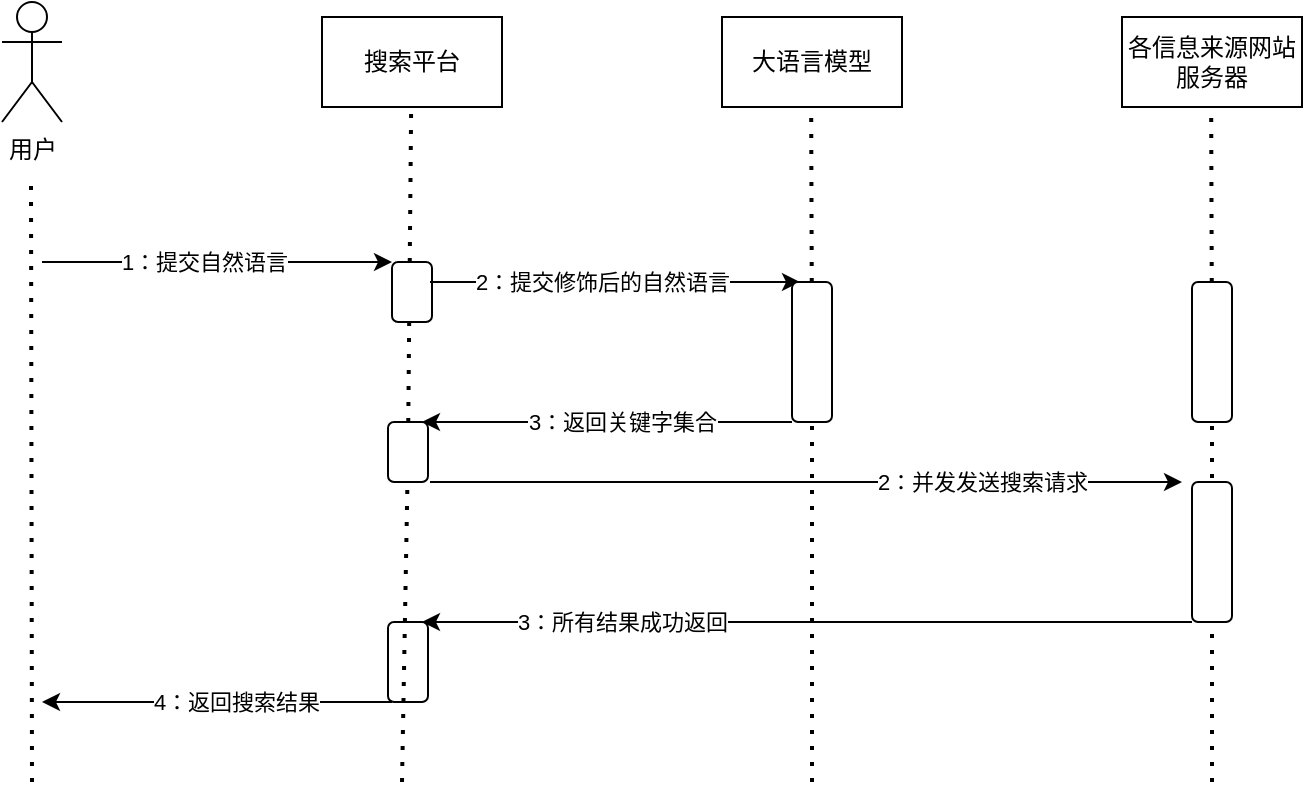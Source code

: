 <mxfile version="26.1.1">
  <diagram name="第 1 页" id="Ah9mvtOemvJSYAKlpVYC">
    <mxGraphModel dx="835" dy="514" grid="1" gridSize="10" guides="1" tooltips="1" connect="1" arrows="1" fold="1" page="1" pageScale="1" pageWidth="827" pageHeight="1169" math="0" shadow="0">
      <root>
        <mxCell id="0" />
        <mxCell id="1" parent="0" />
        <mxCell id="rBq4k1n-0M6meJgrLLwT-1" value="用户" style="shape=umlActor;verticalLabelPosition=bottom;verticalAlign=top;html=1;outlineConnect=0;" vertex="1" parent="1">
          <mxGeometry x="200" y="130" width="30" height="60" as="geometry" />
        </mxCell>
        <mxCell id="rBq4k1n-0M6meJgrLLwT-2" value="" style="endArrow=none;dashed=1;html=1;dashPattern=1 3;strokeWidth=2;rounded=0;" edge="1" parent="1">
          <mxGeometry width="50" height="50" relative="1" as="geometry">
            <mxPoint x="215" y="520" as="sourcePoint" />
            <mxPoint x="214.5" y="220" as="targetPoint" />
          </mxGeometry>
        </mxCell>
        <mxCell id="rBq4k1n-0M6meJgrLLwT-3" value="搜索平台" style="rounded=0;whiteSpace=wrap;html=1;" vertex="1" parent="1">
          <mxGeometry x="360" y="137.5" width="90" height="45" as="geometry" />
        </mxCell>
        <mxCell id="rBq4k1n-0M6meJgrLLwT-4" value="" style="endArrow=none;dashed=1;html=1;dashPattern=1 3;strokeWidth=2;rounded=0;" edge="1" parent="1" source="rBq4k1n-0M6meJgrLLwT-24">
          <mxGeometry width="50" height="50" relative="1" as="geometry">
            <mxPoint x="405" y="520" as="sourcePoint" />
            <mxPoint x="404.58" y="182.5" as="targetPoint" />
          </mxGeometry>
        </mxCell>
        <mxCell id="rBq4k1n-0M6meJgrLLwT-5" value="大语言模型" style="rounded=0;whiteSpace=wrap;html=1;" vertex="1" parent="1">
          <mxGeometry x="560" y="137.5" width="90" height="45" as="geometry" />
        </mxCell>
        <mxCell id="rBq4k1n-0M6meJgrLLwT-6" value="" style="endArrow=none;dashed=1;html=1;dashPattern=1 3;strokeWidth=2;rounded=0;" edge="1" parent="1" source="rBq4k1n-0M6meJgrLLwT-13">
          <mxGeometry width="50" height="50" relative="1" as="geometry">
            <mxPoint x="605.08" y="522.5" as="sourcePoint" />
            <mxPoint x="604.58" y="182.5" as="targetPoint" />
          </mxGeometry>
        </mxCell>
        <mxCell id="rBq4k1n-0M6meJgrLLwT-7" value="" style="endArrow=classic;html=1;rounded=0;entryX=0;entryY=0;entryDx=0;entryDy=0;" edge="1" parent="1" target="rBq4k1n-0M6meJgrLLwT-9">
          <mxGeometry width="50" height="50" relative="1" as="geometry">
            <mxPoint x="220" y="260" as="sourcePoint" />
            <mxPoint x="390" y="261" as="targetPoint" />
          </mxGeometry>
        </mxCell>
        <mxCell id="rBq4k1n-0M6meJgrLLwT-8" value="1：提交自然语言" style="edgeLabel;html=1;align=center;verticalAlign=middle;resizable=0;points=[];" vertex="1" connectable="0" parent="rBq4k1n-0M6meJgrLLwT-7">
          <mxGeometry x="-0.116" y="1" relative="1" as="geometry">
            <mxPoint x="3" y="1" as="offset" />
          </mxGeometry>
        </mxCell>
        <mxCell id="rBq4k1n-0M6meJgrLLwT-9" value="" style="rounded=1;whiteSpace=wrap;html=1;" vertex="1" parent="1">
          <mxGeometry x="395" y="260" width="20" height="30" as="geometry" />
        </mxCell>
        <mxCell id="rBq4k1n-0M6meJgrLLwT-10" value="" style="endArrow=classic;html=1;rounded=0;exitX=1;exitY=1;exitDx=0;exitDy=0;" edge="1" parent="1">
          <mxGeometry width="50" height="50" relative="1" as="geometry">
            <mxPoint x="414" y="270" as="sourcePoint" />
            <mxPoint x="599" y="270" as="targetPoint" />
          </mxGeometry>
        </mxCell>
        <mxCell id="rBq4k1n-0M6meJgrLLwT-11" value="2：提交修饰后的自然语言" style="edgeLabel;html=1;align=center;verticalAlign=middle;resizable=0;points=[];" vertex="1" connectable="0" parent="rBq4k1n-0M6meJgrLLwT-10">
          <mxGeometry x="-0.166" y="1" relative="1" as="geometry">
            <mxPoint x="9" y="1" as="offset" />
          </mxGeometry>
        </mxCell>
        <mxCell id="rBq4k1n-0M6meJgrLLwT-12" value="" style="endArrow=none;dashed=1;html=1;dashPattern=1 3;strokeWidth=2;rounded=0;" edge="1" parent="1" target="rBq4k1n-0M6meJgrLLwT-13">
          <mxGeometry width="50" height="50" relative="1" as="geometry">
            <mxPoint x="605" y="520" as="sourcePoint" />
            <mxPoint x="604.58" y="182.5" as="targetPoint" />
          </mxGeometry>
        </mxCell>
        <mxCell id="rBq4k1n-0M6meJgrLLwT-13" value="" style="rounded=1;whiteSpace=wrap;html=1;" vertex="1" parent="1">
          <mxGeometry x="595" y="270" width="20" height="70" as="geometry" />
        </mxCell>
        <mxCell id="rBq4k1n-0M6meJgrLLwT-14" value="" style="endArrow=classic;html=1;rounded=0;exitX=0;exitY=1;exitDx=0;exitDy=0;" edge="1" parent="1" source="rBq4k1n-0M6meJgrLLwT-13">
          <mxGeometry width="50" height="50" relative="1" as="geometry">
            <mxPoint x="450" y="330" as="sourcePoint" />
            <mxPoint x="410" y="340" as="targetPoint" />
          </mxGeometry>
        </mxCell>
        <mxCell id="rBq4k1n-0M6meJgrLLwT-15" value="3：返回关键字集合" style="edgeLabel;html=1;align=center;verticalAlign=middle;resizable=0;points=[];" vertex="1" connectable="0" parent="rBq4k1n-0M6meJgrLLwT-14">
          <mxGeometry x="0.339" y="1" relative="1" as="geometry">
            <mxPoint x="39" y="-1" as="offset" />
          </mxGeometry>
        </mxCell>
        <mxCell id="rBq4k1n-0M6meJgrLLwT-17" value="" style="rounded=1;whiteSpace=wrap;html=1;" vertex="1" parent="1">
          <mxGeometry x="393" y="440" width="20" height="40" as="geometry" />
        </mxCell>
        <mxCell id="rBq4k1n-0M6meJgrLLwT-18" value="" style="endArrow=classic;html=1;rounded=0;exitX=0;exitY=1;exitDx=0;exitDy=0;" edge="1" parent="1">
          <mxGeometry width="50" height="50" relative="1" as="geometry">
            <mxPoint x="395" y="480.0" as="sourcePoint" />
            <mxPoint x="220" y="480.0" as="targetPoint" />
          </mxGeometry>
        </mxCell>
        <mxCell id="rBq4k1n-0M6meJgrLLwT-19" value="4：返回搜索结果" style="edgeLabel;html=1;align=center;verticalAlign=middle;resizable=0;points=[];" vertex="1" connectable="0" parent="rBq4k1n-0M6meJgrLLwT-18">
          <mxGeometry x="0.339" y="1" relative="1" as="geometry">
            <mxPoint x="39" y="-1" as="offset" />
          </mxGeometry>
        </mxCell>
        <mxCell id="rBq4k1n-0M6meJgrLLwT-20" value="各信息来源网站服务器" style="rounded=0;whiteSpace=wrap;html=1;" vertex="1" parent="1">
          <mxGeometry x="760" y="137.5" width="90" height="45" as="geometry" />
        </mxCell>
        <mxCell id="rBq4k1n-0M6meJgrLLwT-21" value="" style="endArrow=none;dashed=1;html=1;dashPattern=1 3;strokeWidth=2;rounded=0;" edge="1" parent="1" source="rBq4k1n-0M6meJgrLLwT-23">
          <mxGeometry width="50" height="50" relative="1" as="geometry">
            <mxPoint x="805.08" y="522.5" as="sourcePoint" />
            <mxPoint x="804.58" y="182.5" as="targetPoint" />
          </mxGeometry>
        </mxCell>
        <mxCell id="rBq4k1n-0M6meJgrLLwT-22" value="" style="endArrow=none;dashed=1;html=1;dashPattern=1 3;strokeWidth=2;rounded=0;" edge="1" parent="1" target="rBq4k1n-0M6meJgrLLwT-23">
          <mxGeometry width="50" height="50" relative="1" as="geometry">
            <mxPoint x="805" y="520" as="sourcePoint" />
            <mxPoint x="804.58" y="182.5" as="targetPoint" />
          </mxGeometry>
        </mxCell>
        <mxCell id="rBq4k1n-0M6meJgrLLwT-23" value="" style="rounded=1;whiteSpace=wrap;html=1;" vertex="1" parent="1">
          <mxGeometry x="795" y="270" width="20" height="70" as="geometry" />
        </mxCell>
        <mxCell id="rBq4k1n-0M6meJgrLLwT-25" value="" style="endArrow=classic;html=1;rounded=0;exitX=1;exitY=1;exitDx=0;exitDy=0;" edge="1" parent="1">
          <mxGeometry width="50" height="50" relative="1" as="geometry">
            <mxPoint x="414" y="370" as="sourcePoint" />
            <mxPoint x="790" y="370" as="targetPoint" />
          </mxGeometry>
        </mxCell>
        <mxCell id="rBq4k1n-0M6meJgrLLwT-26" value="2：并发发送搜索请求" style="edgeLabel;html=1;align=center;verticalAlign=middle;resizable=0;points=[];" vertex="1" connectable="0" parent="rBq4k1n-0M6meJgrLLwT-25">
          <mxGeometry x="-0.166" y="1" relative="1" as="geometry">
            <mxPoint x="119" y="1" as="offset" />
          </mxGeometry>
        </mxCell>
        <mxCell id="rBq4k1n-0M6meJgrLLwT-28" value="" style="rounded=1;whiteSpace=wrap;html=1;" vertex="1" parent="1">
          <mxGeometry x="795" y="370" width="20" height="70" as="geometry" />
        </mxCell>
        <mxCell id="rBq4k1n-0M6meJgrLLwT-29" value="" style="endArrow=classic;html=1;rounded=0;exitX=0;exitY=1;exitDx=0;exitDy=0;" edge="1" parent="1" source="rBq4k1n-0M6meJgrLLwT-28">
          <mxGeometry width="50" height="50" relative="1" as="geometry">
            <mxPoint x="505" y="450" as="sourcePoint" />
            <mxPoint x="410" y="440" as="targetPoint" />
          </mxGeometry>
        </mxCell>
        <mxCell id="rBq4k1n-0M6meJgrLLwT-30" value="3：所有结果成功返回" style="edgeLabel;html=1;align=center;verticalAlign=middle;resizable=0;points=[];" vertex="1" connectable="0" parent="rBq4k1n-0M6meJgrLLwT-29">
          <mxGeometry x="0.339" y="1" relative="1" as="geometry">
            <mxPoint x="-27" y="-1" as="offset" />
          </mxGeometry>
        </mxCell>
        <mxCell id="rBq4k1n-0M6meJgrLLwT-32" value="" style="endArrow=none;dashed=1;html=1;dashPattern=1 3;strokeWidth=2;rounded=0;" edge="1" parent="1" target="rBq4k1n-0M6meJgrLLwT-24">
          <mxGeometry width="50" height="50" relative="1" as="geometry">
            <mxPoint x="400" y="520" as="sourcePoint" />
            <mxPoint x="404.58" y="182.5" as="targetPoint" />
          </mxGeometry>
        </mxCell>
        <mxCell id="rBq4k1n-0M6meJgrLLwT-24" value="" style="rounded=1;whiteSpace=wrap;html=1;" vertex="1" parent="1">
          <mxGeometry x="393" y="340" width="20" height="30" as="geometry" />
        </mxCell>
      </root>
    </mxGraphModel>
  </diagram>
</mxfile>
